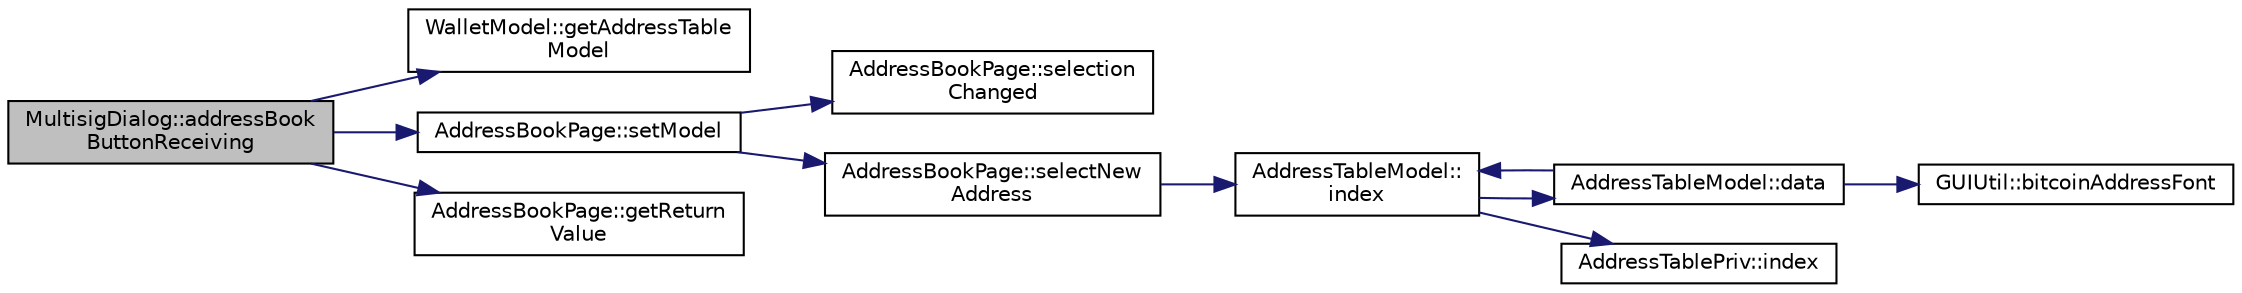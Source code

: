 digraph "MultisigDialog::addressBookButtonReceiving"
{
  edge [fontname="Helvetica",fontsize="10",labelfontname="Helvetica",labelfontsize="10"];
  node [fontname="Helvetica",fontsize="10",shape=record];
  rankdir="LR";
  Node73 [label="MultisigDialog::addressBook\lButtonReceiving",height=0.2,width=0.4,color="black", fillcolor="grey75", style="filled", fontcolor="black"];
  Node73 -> Node74 [color="midnightblue",fontsize="10",style="solid",fontname="Helvetica"];
  Node74 [label="WalletModel::getAddressTable\lModel",height=0.2,width=0.4,color="black", fillcolor="white", style="filled",URL="$class_wallet_model.html#a89ed202e2dbc04aaa70d72872b95b351"];
  Node73 -> Node75 [color="midnightblue",fontsize="10",style="solid",fontname="Helvetica"];
  Node75 [label="AddressBookPage::setModel",height=0.2,width=0.4,color="black", fillcolor="white", style="filled",URL="$class_address_book_page.html#a1282cda9cb0300ee04c472ec4c9949f3"];
  Node75 -> Node76 [color="midnightblue",fontsize="10",style="solid",fontname="Helvetica"];
  Node76 [label="AddressBookPage::selection\lChanged",height=0.2,width=0.4,color="black", fillcolor="white", style="filled",URL="$class_address_book_page.html#a9df2b5984c8b4ab2c4b5eade1aab8f3e",tooltip="Set button states based on selected tab and selection. "];
  Node75 -> Node77 [color="midnightblue",fontsize="10",style="solid",fontname="Helvetica"];
  Node77 [label="AddressBookPage::selectNew\lAddress",height=0.2,width=0.4,color="black", fillcolor="white", style="filled",URL="$class_address_book_page.html#ab62ba5d31e2d64c4d901da58d6b32a59",tooltip="New entry/entries were added to address table. "];
  Node77 -> Node78 [color="midnightblue",fontsize="10",style="solid",fontname="Helvetica"];
  Node78 [label="AddressTableModel::\lindex",height=0.2,width=0.4,color="black", fillcolor="white", style="filled",URL="$class_address_table_model.html#a74e9123471948255f87271c823c82854"];
  Node78 -> Node79 [color="midnightblue",fontsize="10",style="solid",fontname="Helvetica"];
  Node79 [label="AddressTableModel::data",height=0.2,width=0.4,color="black", fillcolor="white", style="filled",URL="$class_address_table_model.html#a79b07007c147962c0119310ebd4931c1"];
  Node79 -> Node78 [color="midnightblue",fontsize="10",style="solid",fontname="Helvetica"];
  Node79 -> Node80 [color="midnightblue",fontsize="10",style="solid",fontname="Helvetica"];
  Node80 [label="GUIUtil::bitcoinAddressFont",height=0.2,width=0.4,color="black", fillcolor="white", style="filled",URL="$namespace_g_u_i_util.html#a6630c77d0f51ac2a1acdc5fe06c75283"];
  Node78 -> Node81 [color="midnightblue",fontsize="10",style="solid",fontname="Helvetica"];
  Node81 [label="AddressTablePriv::index",height=0.2,width=0.4,color="black", fillcolor="white", style="filled",URL="$class_address_table_priv.html#af311eb7d0189a74a508d7ad0f563f307"];
  Node73 -> Node82 [color="midnightblue",fontsize="10",style="solid",fontname="Helvetica"];
  Node82 [label="AddressBookPage::getReturn\lValue",height=0.2,width=0.4,color="black", fillcolor="white", style="filled",URL="$class_address_book_page.html#a4f6d802c63539ac335b138cca0b913d2"];
}
